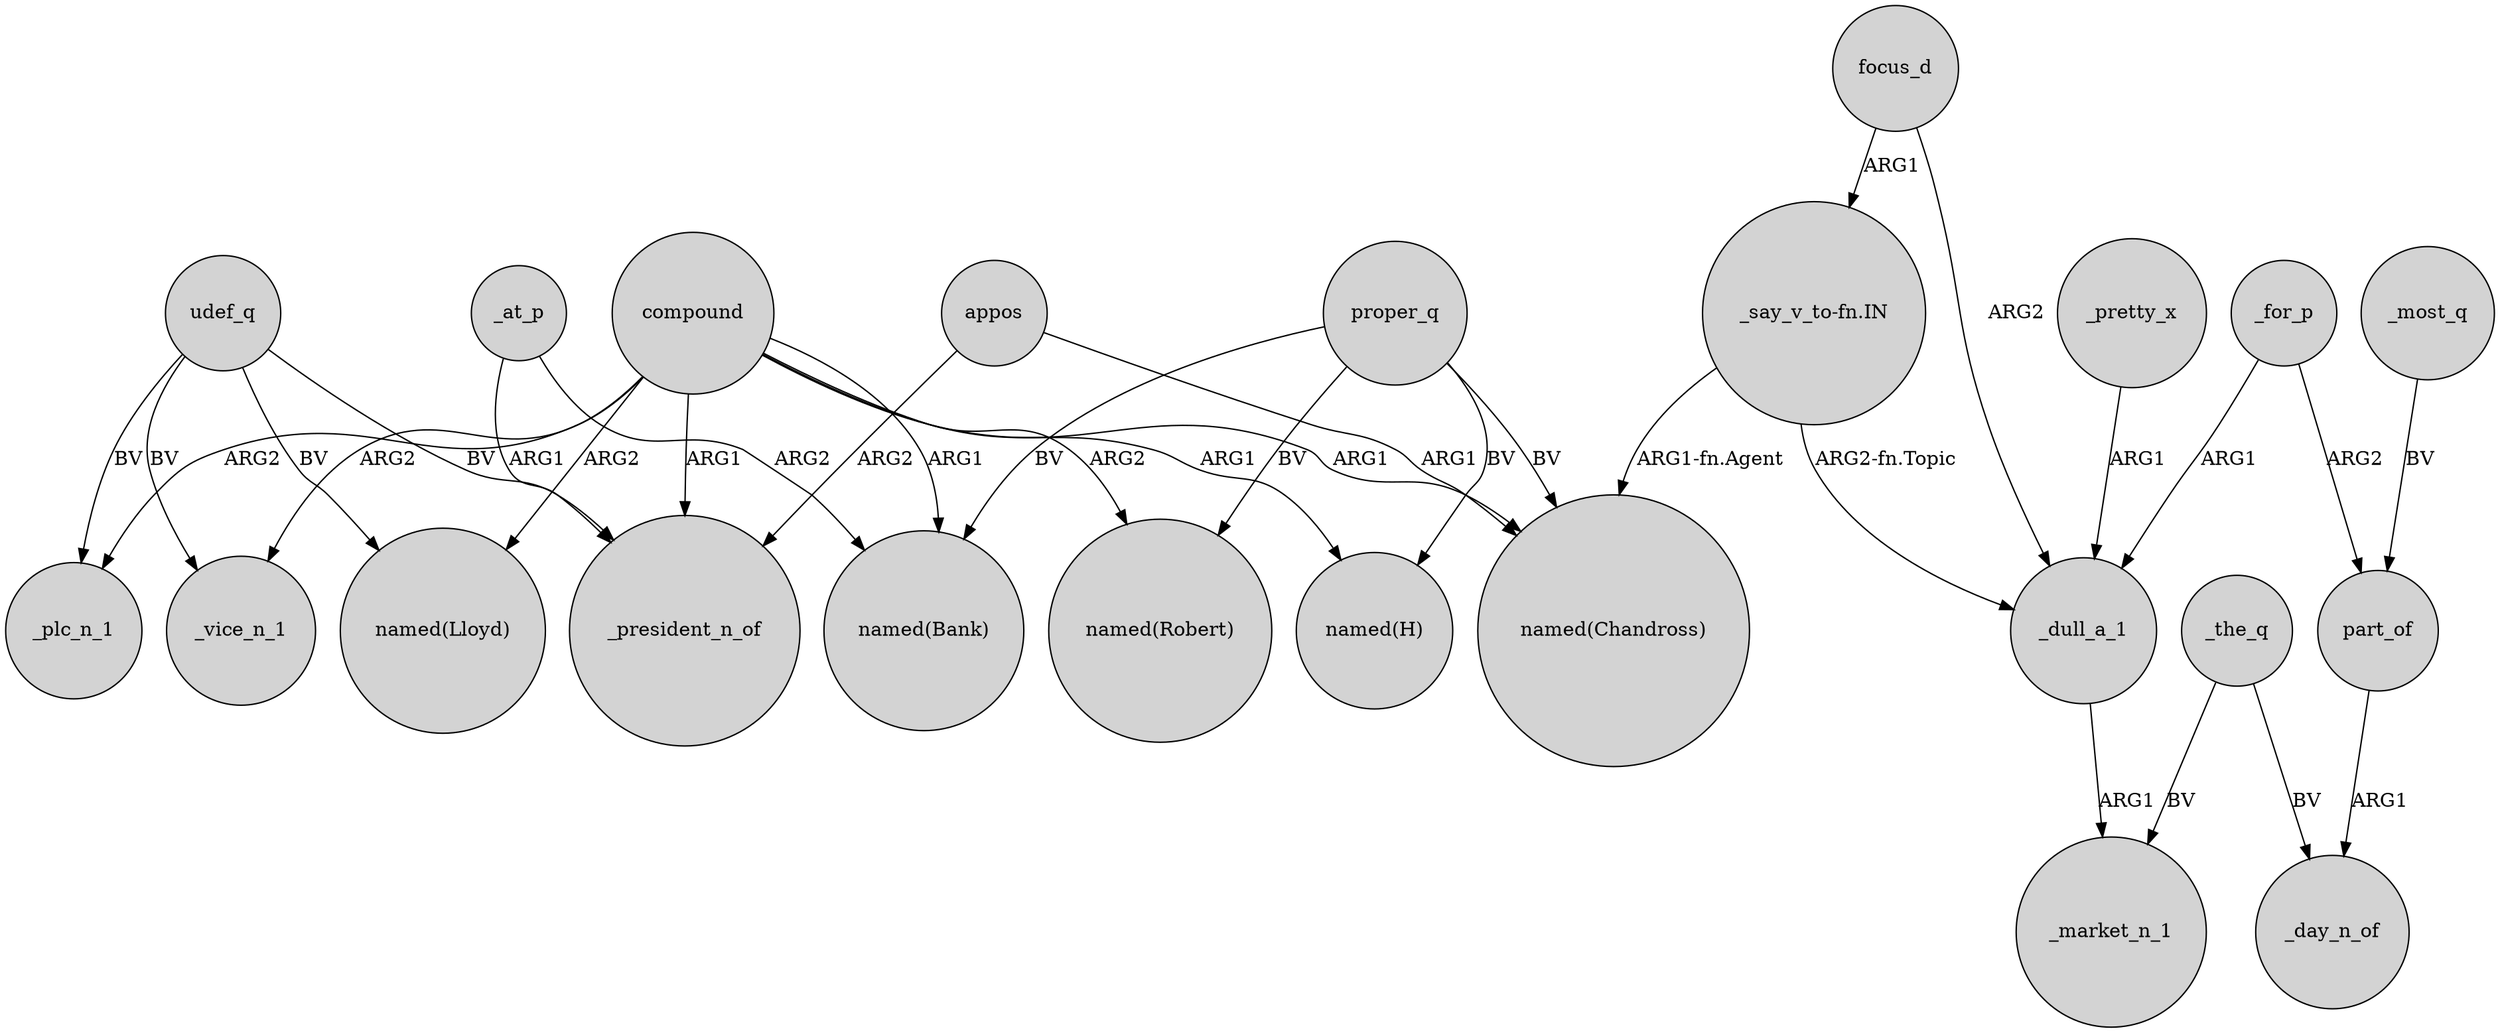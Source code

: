 digraph {
	node [shape=circle style=filled]
	_at_p -> "named(Bank)" [label=ARG2]
	compound -> _vice_n_1 [label=ARG2]
	udef_q -> "named(Lloyd)" [label=BV]
	focus_d -> _dull_a_1 [label=ARG2]
	part_of -> _day_n_of [label=ARG1]
	_dull_a_1 -> _market_n_1 [label=ARG1]
	compound -> "named(Robert)" [label=ARG2]
	appos -> "named(Chandross)" [label=ARG1]
	_pretty_x -> _dull_a_1 [label=ARG1]
	"_say_v_to-fn.IN" -> "named(Chandross)" [label="ARG1-fn.Agent"]
	udef_q -> _vice_n_1 [label=BV]
	compound -> "named(Lloyd)" [label=ARG2]
	compound -> "named(Chandross)" [label=ARG1]
	_the_q -> _day_n_of [label=BV]
	appos -> _president_n_of [label=ARG2]
	_for_p -> part_of [label=ARG2]
	proper_q -> "named(Bank)" [label=BV]
	compound -> _president_n_of [label=ARG1]
	udef_q -> _president_n_of [label=BV]
	proper_q -> "named(Robert)" [label=BV]
	proper_q -> "named(H)" [label=BV]
	_at_p -> _president_n_of [label=ARG1]
	"_say_v_to-fn.IN" -> _dull_a_1 [label="ARG2-fn.Topic"]
	_for_p -> _dull_a_1 [label=ARG1]
	_most_q -> part_of [label=BV]
	compound -> "named(Bank)" [label=ARG1]
	udef_q -> _plc_n_1 [label=BV]
	proper_q -> "named(Chandross)" [label=BV]
	compound -> "named(H)" [label=ARG1]
	_the_q -> _market_n_1 [label=BV]
	compound -> _plc_n_1 [label=ARG2]
	focus_d -> "_say_v_to-fn.IN" [label=ARG1]
}
